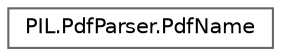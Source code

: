 digraph "Graphical Class Hierarchy"
{
 // LATEX_PDF_SIZE
  bgcolor="transparent";
  edge [fontname=Helvetica,fontsize=10,labelfontname=Helvetica,labelfontsize=10];
  node [fontname=Helvetica,fontsize=10,shape=box,height=0.2,width=0.4];
  rankdir="LR";
  Node0 [id="Node000000",label="PIL.PdfParser.PdfName",height=0.2,width=0.4,color="grey40", fillcolor="white", style="filled",URL="$d9/d1b/classPIL_1_1PdfParser_1_1PdfName.html",tooltip=" "];
}
